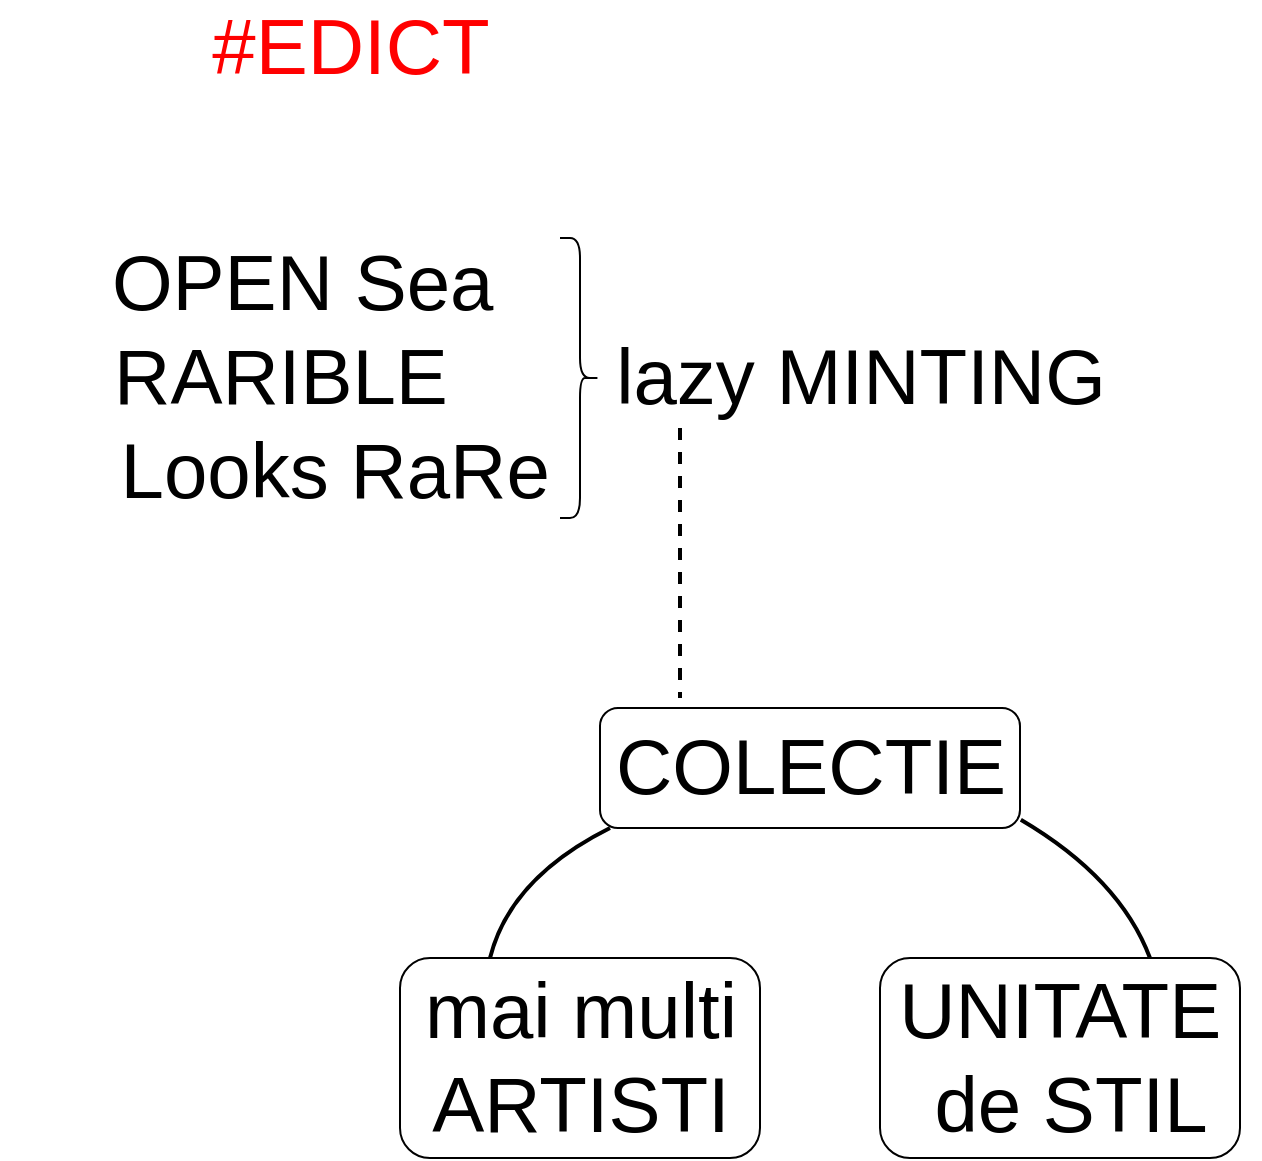 <mxfile version="17.4.6" type="github">
  <diagram id="fheQ2RZeINy1cdCBm-fI" name="Page-1">
    <mxGraphModel dx="687" dy="739" grid="1" gridSize="10" guides="1" tooltips="1" connect="1" arrows="1" fold="1" page="1" pageScale="1" pageWidth="850" pageHeight="1100" math="0" shadow="0">
      <root>
        <mxCell id="0" />
        <mxCell id="1" parent="0" />
        <mxCell id="JDfyKUN821Yf_s_xS75_-1" value="&lt;font style=&quot;font-size: 39px&quot; color=&quot;#ff0000&quot;&gt;#EDICT&lt;/font&gt;" style="text;html=1;align=center;verticalAlign=middle;resizable=0;points=[];autosize=1;strokeColor=none;fillColor=none;" vertex="1" parent="1">
          <mxGeometry x="150" y="120" width="150" height="30" as="geometry" />
        </mxCell>
        <mxCell id="JDfyKUN821Yf_s_xS75_-2" value="&lt;font color=&quot;#000000&quot;&gt;&amp;nbsp; OPEN Sea&lt;br&gt;RARIBLE&lt;br&gt;&amp;nbsp; &amp;nbsp; &amp;nbsp;Looks RaRe&lt;br&gt;&lt;/font&gt;" style="text;html=1;align=center;verticalAlign=middle;resizable=0;points=[];autosize=1;strokeColor=none;fillColor=none;fontSize=39;fontColor=#FF0000;" vertex="1" parent="1">
          <mxGeometry x="50" y="225" width="280" height="150" as="geometry" />
        </mxCell>
        <mxCell id="JDfyKUN821Yf_s_xS75_-3" value="lazy MINTING" style="text;html=1;align=center;verticalAlign=middle;resizable=0;points=[];autosize=1;strokeColor=none;fillColor=none;fontSize=39;fontColor=#000000;" vertex="1" parent="1">
          <mxGeometry x="350" y="275" width="260" height="50" as="geometry" />
        </mxCell>
        <mxCell id="JDfyKUN821Yf_s_xS75_-4" value="COLECTIE" style="text;html=1;align=center;verticalAlign=middle;resizable=0;points=[];autosize=1;strokeColor=none;fillColor=none;fontSize=39;fontColor=#000000;" vertex="1" parent="1">
          <mxGeometry x="350" y="470" width="210" height="50" as="geometry" />
        </mxCell>
        <mxCell id="JDfyKUN821Yf_s_xS75_-5" value="mai multi&lt;br&gt;ARTISTI" style="text;html=1;align=center;verticalAlign=middle;resizable=0;points=[];autosize=1;strokeColor=none;fillColor=none;fontSize=39;fontColor=#000000;" vertex="1" parent="1">
          <mxGeometry x="255" y="590" width="170" height="100" as="geometry" />
        </mxCell>
        <mxCell id="JDfyKUN821Yf_s_xS75_-6" value="UNITATE&amp;nbsp;&lt;br&gt;de STIL" style="text;html=1;align=center;verticalAlign=middle;resizable=0;points=[];autosize=1;strokeColor=none;fillColor=none;fontSize=39;fontColor=#000000;" vertex="1" parent="1">
          <mxGeometry x="490" y="590" width="190" height="100" as="geometry" />
        </mxCell>
        <mxCell id="JDfyKUN821Yf_s_xS75_-7" value="" style="rounded=1;whiteSpace=wrap;html=1;fontSize=39;fontColor=#000000;fillColor=none;" vertex="1" parent="1">
          <mxGeometry x="350" y="465" width="210" height="60" as="geometry" />
        </mxCell>
        <mxCell id="JDfyKUN821Yf_s_xS75_-8" value="" style="rounded=1;whiteSpace=wrap;html=1;fontSize=39;fontColor=#000000;fillColor=none;" vertex="1" parent="1">
          <mxGeometry x="250" y="590" width="180" height="100" as="geometry" />
        </mxCell>
        <mxCell id="JDfyKUN821Yf_s_xS75_-9" value="" style="rounded=1;whiteSpace=wrap;html=1;fontSize=39;fontColor=#000000;fillColor=none;" vertex="1" parent="1">
          <mxGeometry x="490" y="590" width="180" height="100" as="geometry" />
        </mxCell>
        <mxCell id="JDfyKUN821Yf_s_xS75_-10" value="" style="shape=curlyBracket;whiteSpace=wrap;html=1;rounded=1;flipH=1;fontSize=39;fontColor=#000000;fillColor=none;" vertex="1" parent="1">
          <mxGeometry x="330" y="230" width="20" height="140" as="geometry" />
        </mxCell>
        <mxCell id="JDfyKUN821Yf_s_xS75_-12" value="" style="endArrow=none;dashed=1;html=1;rounded=0;fontSize=39;fontColor=#000000;strokeWidth=2;" edge="1" parent="1">
          <mxGeometry width="50" height="50" relative="1" as="geometry">
            <mxPoint x="390" y="325" as="sourcePoint" />
            <mxPoint x="390" y="460" as="targetPoint" />
          </mxGeometry>
        </mxCell>
        <mxCell id="JDfyKUN821Yf_s_xS75_-13" value="" style="endArrow=none;html=1;fontSize=39;fontColor=#000000;strokeWidth=2;entryX=0;entryY=1;entryDx=0;entryDy=0;curved=1;" edge="1" parent="1">
          <mxGeometry width="50" height="50" relative="1" as="geometry">
            <mxPoint x="295" y="590" as="sourcePoint" />
            <mxPoint x="355" y="525" as="targetPoint" />
            <Array as="points">
              <mxPoint x="305" y="550" />
            </Array>
          </mxGeometry>
        </mxCell>
        <mxCell id="JDfyKUN821Yf_s_xS75_-14" value="" style="endArrow=none;html=1;fontSize=39;fontColor=#000000;strokeWidth=2;curved=1;entryX=1.002;entryY=1.017;entryDx=0;entryDy=0;entryPerimeter=0;exitX=0.75;exitY=0;exitDx=0;exitDy=0;" edge="1" parent="1" source="JDfyKUN821Yf_s_xS75_-9" target="JDfyKUN821Yf_s_xS75_-4">
          <mxGeometry width="50" height="50" relative="1" as="geometry">
            <mxPoint x="610" y="590" as="sourcePoint" />
            <mxPoint x="660" y="540" as="targetPoint" />
            <Array as="points">
              <mxPoint x="610" y="550" />
            </Array>
          </mxGeometry>
        </mxCell>
      </root>
    </mxGraphModel>
  </diagram>
</mxfile>
